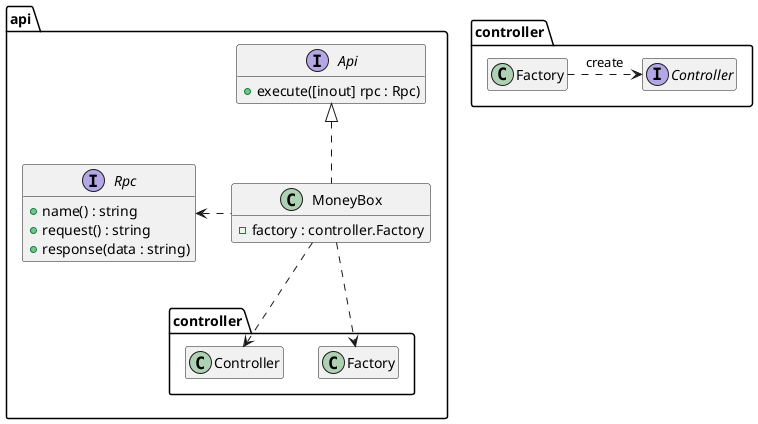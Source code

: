 @startuml
hide empty members
namespace api {
    interface Rpc {
        + name() : string
        + request() : string
        + response(data : string)
    }
    interface Api {
        + execute([inout] rpc : Rpc)
    }
    class MoneyBox {
        - factory : controller.Factory
    }

    Api <|.. MoneyBox
    Rpc <. MoneyBox
    MoneyBox ..> controller.Controller
    MoneyBox ..> controller.Factory
}
namespace controller {
    interface Controller
    class Factory

    Factory .> Controller : create
}
@enduml
